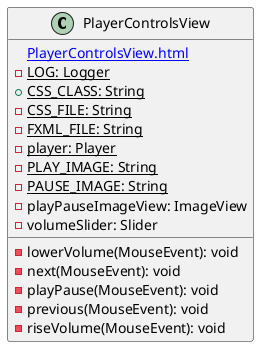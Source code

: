 @startuml

    class PlayerControlsView {
        [[PlayerControlsView.html]]
        {static} -LOG: Logger
        {static} +CSS_CLASS: String
        {static} -CSS_FILE: String
        {static} -FXML_FILE: String
        {static} -player: Player
        {static} -PLAY_IMAGE: String
        {static} -PAUSE_IMAGE: String
        -playPauseImageView: ImageView
        -volumeSlider: Slider
        -lowerVolume(MouseEvent): void
        -next(MouseEvent): void
        -playPause(MouseEvent): void
        -previous(MouseEvent): void
        -riseVolume(MouseEvent): void
    }

@enduml
